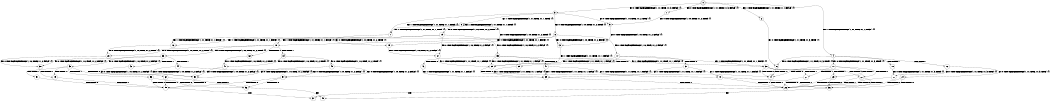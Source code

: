 digraph BCG {
size = "7, 10.5";
center = TRUE;
node [shape = circle];
0 [peripheries = 2];
0 -> 1 [label = "EX !0 !ATOMIC_EXCH_BRANCH (1, +1, TRUE, +1, 3, FALSE) !{}"];
0 -> 2 [label = "EX !1 !ATOMIC_EXCH_BRANCH (1, +1, TRUE, +1, 1, FALSE) !{}"];
0 -> 3 [label = "EX !0 !ATOMIC_EXCH_BRANCH (1, +1, TRUE, +1, 3, FALSE) !{}"];
0 -> 4 [label = "EX !1 !ATOMIC_EXCH_BRANCH (1, +1, TRUE, +1, 1, FALSE) !{}"];
1 -> 5 [label = "EX !0 !ATOMIC_EXCH_BRANCH (1, +0, TRUE, +1, 2, TRUE) !{}"];
2 -> 6 [label = "EX !0 !ATOMIC_EXCH_BRANCH (1, +1, TRUE, +1, 3, TRUE) !{}"];
3 -> 5 [label = "EX !0 !ATOMIC_EXCH_BRANCH (1, +0, TRUE, +1, 2, TRUE) !{}"];
3 -> 7 [label = "EX !1 !ATOMIC_EXCH_BRANCH (1, +1, TRUE, +1, 1, TRUE) !{}"];
3 -> 8 [label = "EX !0 !ATOMIC_EXCH_BRANCH (1, +0, TRUE, +1, 2, TRUE) !{}"];
3 -> 9 [label = "EX !1 !ATOMIC_EXCH_BRANCH (1, +1, TRUE, +1, 1, TRUE) !{}"];
4 -> 6 [label = "EX !0 !ATOMIC_EXCH_BRANCH (1, +1, TRUE, +1, 3, TRUE) !{}"];
4 -> 10 [label = "TERMINATE !1"];
4 -> 11 [label = "EX !0 !ATOMIC_EXCH_BRANCH (1, +1, TRUE, +1, 3, TRUE) !{}"];
4 -> 12 [label = "TERMINATE !1"];
5 -> 13 [label = "EX !0 !ATOMIC_EXCH_BRANCH (1, +0, TRUE, +1, 2, FALSE) !{}"];
6 -> 14 [label = "TERMINATE !0"];
7 -> 15 [label = "EX !0 !ATOMIC_EXCH_BRANCH (1, +0, TRUE, +1, 2, TRUE) !{}"];
8 -> 13 [label = "EX !0 !ATOMIC_EXCH_BRANCH (1, +0, TRUE, +1, 2, FALSE) !{}"];
8 -> 16 [label = "EX !1 !ATOMIC_EXCH_BRANCH (1, +1, TRUE, +1, 1, FALSE) !{}"];
8 -> 17 [label = "EX !0 !ATOMIC_EXCH_BRANCH (1, +0, TRUE, +1, 2, FALSE) !{}"];
8 -> 18 [label = "EX !1 !ATOMIC_EXCH_BRANCH (1, +1, TRUE, +1, 1, FALSE) !{}"];
9 -> 15 [label = "EX !0 !ATOMIC_EXCH_BRANCH (1, +0, TRUE, +1, 2, TRUE) !{}"];
9 -> 7 [label = "EX !1 !ATOMIC_EXCH_BRANCH (1, +1, TRUE, +1, 1, TRUE) !{}"];
9 -> 19 [label = "EX !0 !ATOMIC_EXCH_BRANCH (1, +0, TRUE, +1, 2, TRUE) !{}"];
9 -> 9 [label = "EX !1 !ATOMIC_EXCH_BRANCH (1, +1, TRUE, +1, 1, TRUE) !{}"];
10 -> 20 [label = "EX !0 !ATOMIC_EXCH_BRANCH (1, +1, TRUE, +1, 3, TRUE) !{}"];
11 -> 14 [label = "TERMINATE !0"];
11 -> 21 [label = "TERMINATE !1"];
11 -> 22 [label = "TERMINATE !0"];
11 -> 23 [label = "TERMINATE !1"];
12 -> 20 [label = "EX !0 !ATOMIC_EXCH_BRANCH (1, +1, TRUE, +1, 3, TRUE) !{}"];
12 -> 24 [label = "EX !0 !ATOMIC_EXCH_BRANCH (1, +1, TRUE, +1, 3, TRUE) !{}"];
13 -> 25 [label = "EX !1 !ATOMIC_EXCH_BRANCH (1, +1, TRUE, +1, 1, FALSE) !{}"];
14 -> 26 [label = "TERMINATE !1"];
15 -> 27 [label = "EX !0 !ATOMIC_EXCH_BRANCH (1, +0, TRUE, +1, 2, FALSE) !{}"];
16 -> 28 [label = "EX !0 !ATOMIC_EXCH_BRANCH (1, +0, TRUE, +1, 2, TRUE) !{}"];
17 -> 25 [label = "EX !1 !ATOMIC_EXCH_BRANCH (1, +1, TRUE, +1, 1, FALSE) !{}"];
17 -> 29 [label = "TERMINATE !0"];
17 -> 30 [label = "EX !1 !ATOMIC_EXCH_BRANCH (1, +1, TRUE, +1, 1, FALSE) !{}"];
17 -> 31 [label = "TERMINATE !0"];
18 -> 28 [label = "EX !0 !ATOMIC_EXCH_BRANCH (1, +0, TRUE, +1, 2, TRUE) !{}"];
18 -> 32 [label = "TERMINATE !1"];
18 -> 33 [label = "EX !0 !ATOMIC_EXCH_BRANCH (1, +0, TRUE, +1, 2, TRUE) !{}"];
18 -> 34 [label = "TERMINATE !1"];
19 -> 27 [label = "EX !0 !ATOMIC_EXCH_BRANCH (1, +0, TRUE, +1, 2, FALSE) !{}"];
19 -> 16 [label = "EX !1 !ATOMIC_EXCH_BRANCH (1, +1, TRUE, +1, 1, FALSE) !{}"];
19 -> 35 [label = "EX !0 !ATOMIC_EXCH_BRANCH (1, +0, TRUE, +1, 2, FALSE) !{}"];
19 -> 18 [label = "EX !1 !ATOMIC_EXCH_BRANCH (1, +1, TRUE, +1, 1, FALSE) !{}"];
20 -> 26 [label = "TERMINATE !0"];
21 -> 26 [label = "TERMINATE !0"];
22 -> 26 [label = "TERMINATE !1"];
22 -> 36 [label = "TERMINATE !1"];
23 -> 26 [label = "TERMINATE !0"];
23 -> 36 [label = "TERMINATE !0"];
24 -> 26 [label = "TERMINATE !0"];
24 -> 36 [label = "TERMINATE !0"];
25 -> 14 [label = "TERMINATE !0"];
26 -> 37 [label = "exit"];
27 -> 25 [label = "EX !1 !ATOMIC_EXCH_BRANCH (1, +1, TRUE, +1, 1, FALSE) !{}"];
28 -> 38 [label = "EX !0 !ATOMIC_EXCH_BRANCH (1, +0, TRUE, +1, 2, FALSE) !{}"];
29 -> 39 [label = "EX !1 !ATOMIC_EXCH_BRANCH (1, +1, TRUE, +1, 1, FALSE) !{}"];
30 -> 14 [label = "TERMINATE !0"];
30 -> 21 [label = "TERMINATE !1"];
30 -> 22 [label = "TERMINATE !0"];
30 -> 23 [label = "TERMINATE !1"];
31 -> 39 [label = "EX !1 !ATOMIC_EXCH_BRANCH (1, +1, TRUE, +1, 1, FALSE) !{}"];
31 -> 40 [label = "EX !1 !ATOMIC_EXCH_BRANCH (1, +1, TRUE, +1, 1, FALSE) !{}"];
32 -> 41 [label = "EX !0 !ATOMIC_EXCH_BRANCH (1, +0, TRUE, +1, 2, TRUE) !{}"];
33 -> 38 [label = "EX !0 !ATOMIC_EXCH_BRANCH (1, +0, TRUE, +1, 2, FALSE) !{}"];
33 -> 42 [label = "TERMINATE !1"];
33 -> 43 [label = "EX !0 !ATOMIC_EXCH_BRANCH (1, +0, TRUE, +1, 2, FALSE) !{}"];
33 -> 44 [label = "TERMINATE !1"];
34 -> 41 [label = "EX !0 !ATOMIC_EXCH_BRANCH (1, +0, TRUE, +1, 2, TRUE) !{}"];
34 -> 45 [label = "EX !0 !ATOMIC_EXCH_BRANCH (1, +0, TRUE, +1, 2, TRUE) !{}"];
35 -> 25 [label = "EX !1 !ATOMIC_EXCH_BRANCH (1, +1, TRUE, +1, 1, FALSE) !{}"];
35 -> 46 [label = "TERMINATE !0"];
35 -> 30 [label = "EX !1 !ATOMIC_EXCH_BRANCH (1, +1, TRUE, +1, 1, FALSE) !{}"];
35 -> 47 [label = "TERMINATE !0"];
36 -> 48 [label = "exit"];
38 -> 49 [label = "TERMINATE !0"];
39 -> 26 [label = "TERMINATE !1"];
40 -> 26 [label = "TERMINATE !1"];
40 -> 36 [label = "TERMINATE !1"];
41 -> 50 [label = "EX !0 !ATOMIC_EXCH_BRANCH (1, +0, TRUE, +1, 2, FALSE) !{}"];
42 -> 50 [label = "EX !0 !ATOMIC_EXCH_BRANCH (1, +0, TRUE, +1, 2, FALSE) !{}"];
43 -> 49 [label = "TERMINATE !0"];
43 -> 51 [label = "TERMINATE !1"];
43 -> 52 [label = "TERMINATE !0"];
43 -> 53 [label = "TERMINATE !1"];
44 -> 50 [label = "EX !0 !ATOMIC_EXCH_BRANCH (1, +0, TRUE, +1, 2, FALSE) !{}"];
44 -> 54 [label = "EX !0 !ATOMIC_EXCH_BRANCH (1, +0, TRUE, +1, 2, FALSE) !{}"];
45 -> 50 [label = "EX !0 !ATOMIC_EXCH_BRANCH (1, +0, TRUE, +1, 2, FALSE) !{}"];
45 -> 54 [label = "EX !0 !ATOMIC_EXCH_BRANCH (1, +0, TRUE, +1, 2, FALSE) !{}"];
46 -> 39 [label = "EX !1 !ATOMIC_EXCH_BRANCH (1, +1, TRUE, +1, 1, FALSE) !{}"];
47 -> 39 [label = "EX !1 !ATOMIC_EXCH_BRANCH (1, +1, TRUE, +1, 1, FALSE) !{}"];
47 -> 40 [label = "EX !1 !ATOMIC_EXCH_BRANCH (1, +1, TRUE, +1, 1, FALSE) !{}"];
49 -> 55 [label = "TERMINATE !1"];
50 -> 55 [label = "TERMINATE !0"];
51 -> 55 [label = "TERMINATE !0"];
52 -> 55 [label = "TERMINATE !1"];
52 -> 56 [label = "TERMINATE !1"];
53 -> 55 [label = "TERMINATE !0"];
53 -> 56 [label = "TERMINATE !0"];
54 -> 55 [label = "TERMINATE !0"];
54 -> 56 [label = "TERMINATE !0"];
55 -> 37 [label = "exit"];
56 -> 48 [label = "exit"];
}

